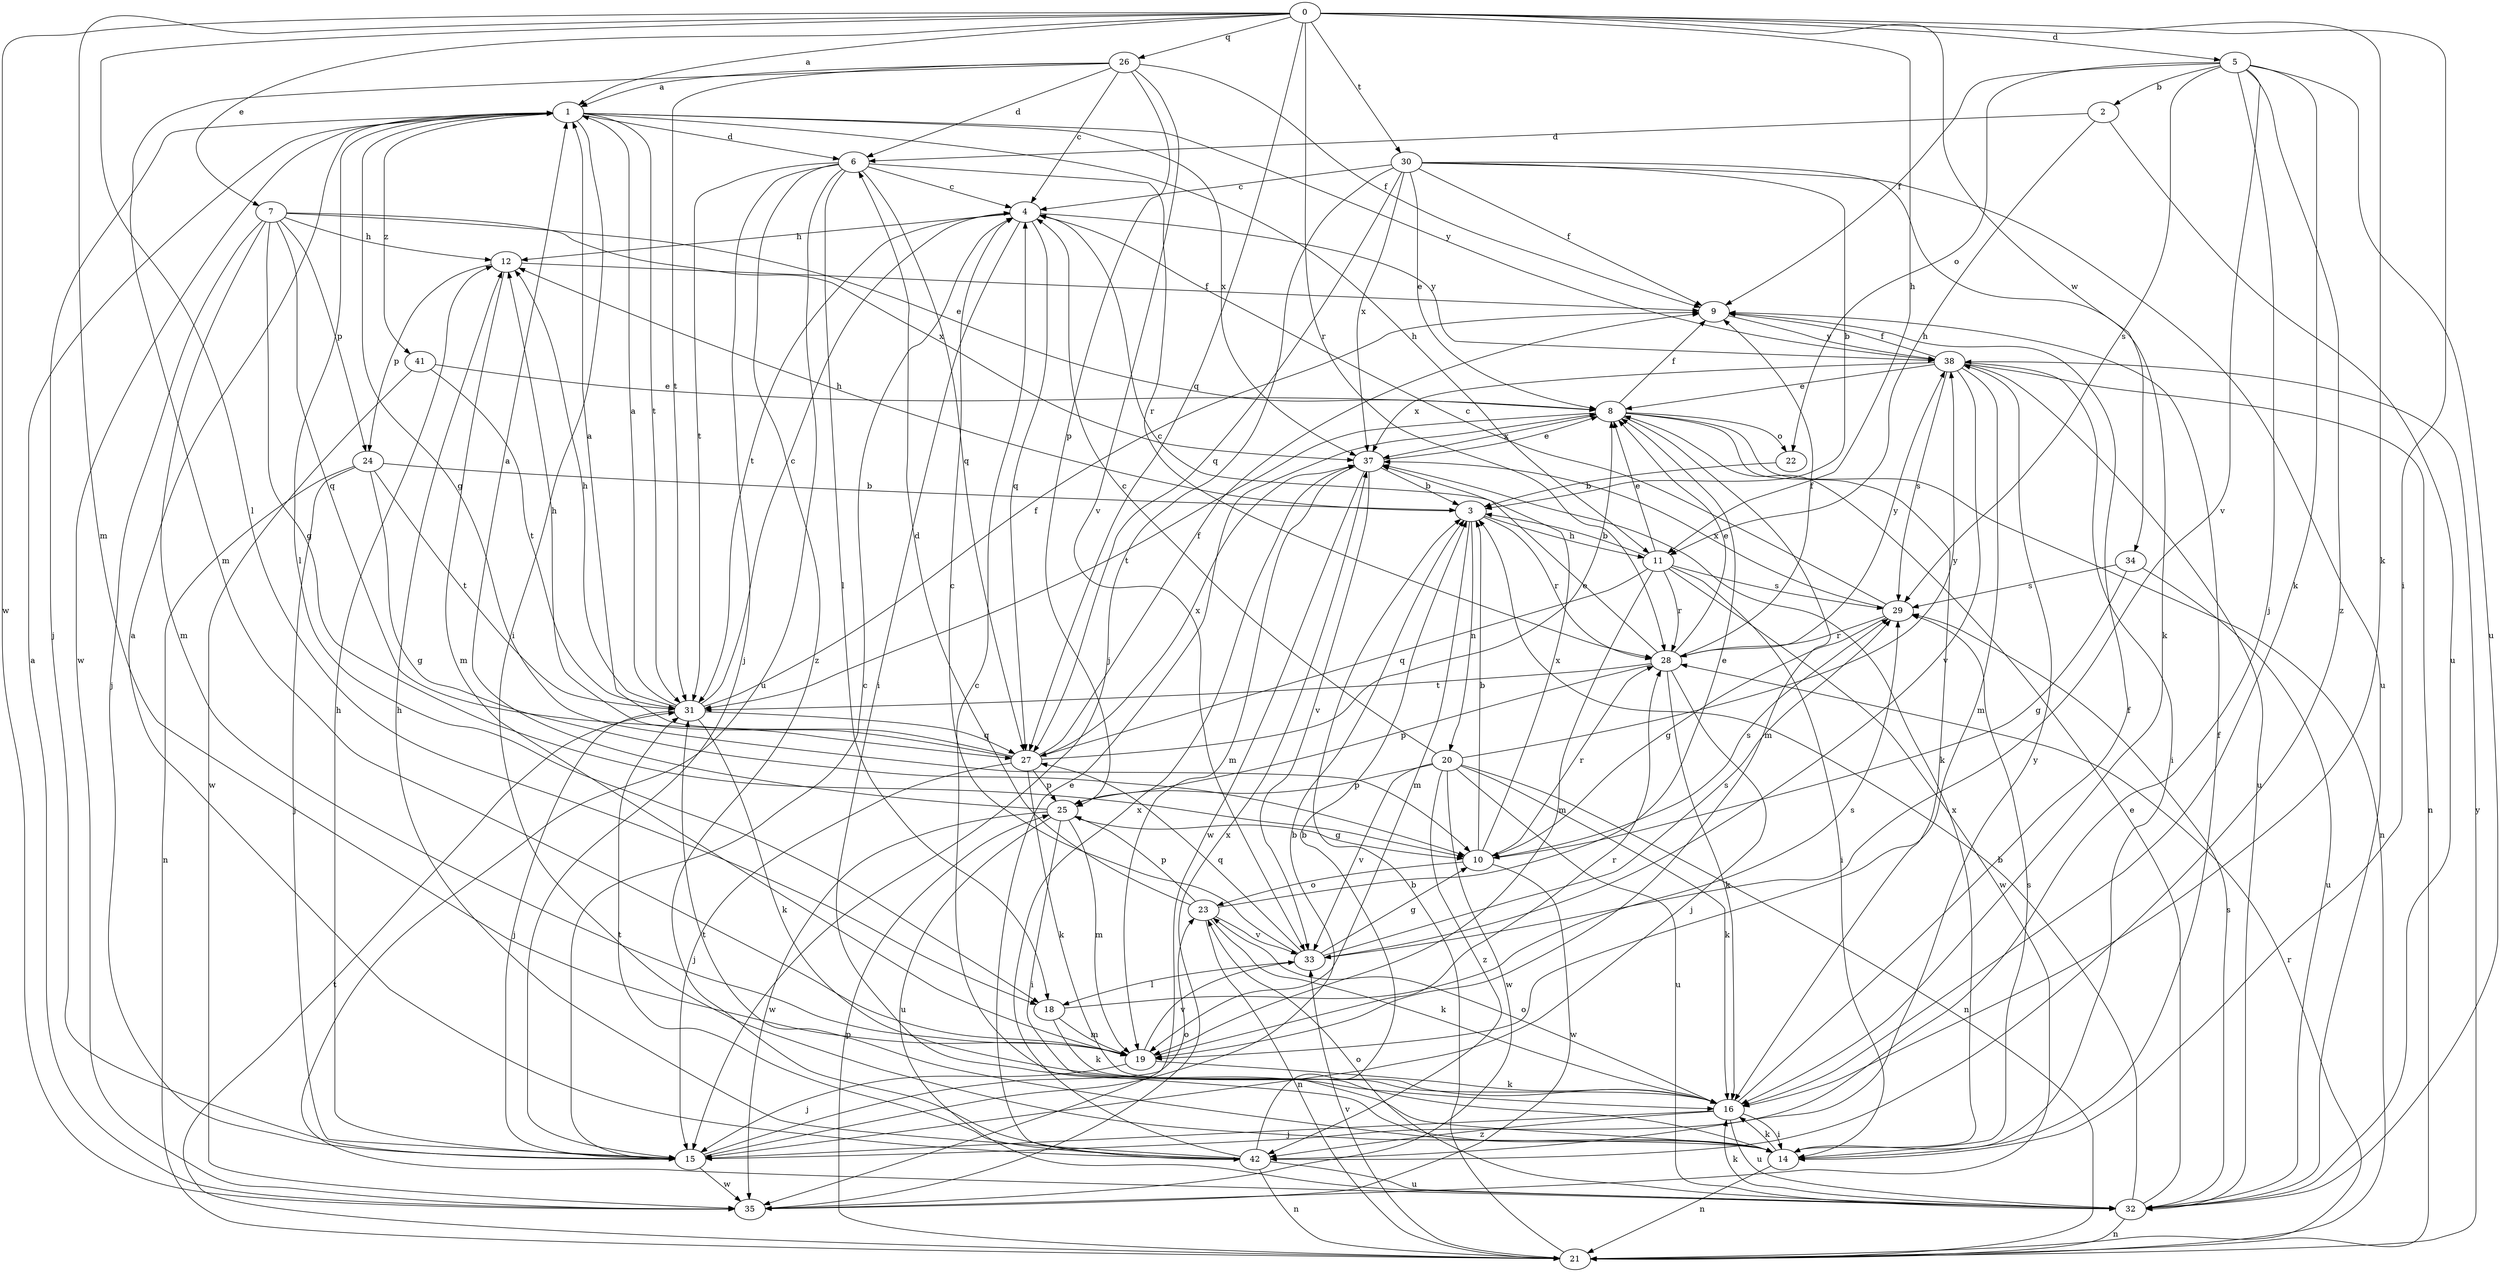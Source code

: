 strict digraph  {
0;
1;
2;
3;
4;
5;
6;
7;
8;
9;
10;
11;
12;
14;
15;
16;
18;
19;
20;
21;
22;
23;
24;
25;
26;
27;
28;
29;
30;
31;
32;
33;
34;
35;
37;
38;
41;
42;
0 -> 1  [label=a];
0 -> 5  [label=d];
0 -> 7  [label=e];
0 -> 11  [label=h];
0 -> 14  [label=i];
0 -> 16  [label=k];
0 -> 18  [label=l];
0 -> 19  [label=m];
0 -> 26  [label=q];
0 -> 27  [label=q];
0 -> 28  [label=r];
0 -> 30  [label=t];
0 -> 34  [label=w];
0 -> 35  [label=w];
1 -> 6  [label=d];
1 -> 10  [label=g];
1 -> 11  [label=h];
1 -> 14  [label=i];
1 -> 15  [label=j];
1 -> 18  [label=l];
1 -> 31  [label=t];
1 -> 35  [label=w];
1 -> 37  [label=x];
1 -> 38  [label=y];
1 -> 41  [label=z];
2 -> 6  [label=d];
2 -> 11  [label=h];
2 -> 32  [label=u];
3 -> 11  [label=h];
3 -> 12  [label=h];
3 -> 19  [label=m];
3 -> 20  [label=n];
3 -> 28  [label=r];
4 -> 12  [label=h];
4 -> 14  [label=i];
4 -> 27  [label=q];
4 -> 31  [label=t];
4 -> 38  [label=y];
5 -> 2  [label=b];
5 -> 9  [label=f];
5 -> 15  [label=j];
5 -> 16  [label=k];
5 -> 22  [label=o];
5 -> 29  [label=s];
5 -> 32  [label=u];
5 -> 33  [label=v];
5 -> 42  [label=z];
6 -> 4  [label=c];
6 -> 15  [label=j];
6 -> 18  [label=l];
6 -> 27  [label=q];
6 -> 28  [label=r];
6 -> 31  [label=t];
6 -> 32  [label=u];
6 -> 42  [label=z];
7 -> 8  [label=e];
7 -> 10  [label=g];
7 -> 12  [label=h];
7 -> 15  [label=j];
7 -> 19  [label=m];
7 -> 24  [label=p];
7 -> 27  [label=q];
7 -> 37  [label=x];
8 -> 9  [label=f];
8 -> 16  [label=k];
8 -> 19  [label=m];
8 -> 21  [label=n];
8 -> 22  [label=o];
8 -> 31  [label=t];
8 -> 37  [label=x];
9 -> 38  [label=y];
10 -> 3  [label=b];
10 -> 23  [label=o];
10 -> 28  [label=r];
10 -> 29  [label=s];
10 -> 35  [label=w];
10 -> 37  [label=x];
11 -> 3  [label=b];
11 -> 8  [label=e];
11 -> 14  [label=i];
11 -> 19  [label=m];
11 -> 27  [label=q];
11 -> 28  [label=r];
11 -> 29  [label=s];
11 -> 35  [label=w];
12 -> 9  [label=f];
12 -> 19  [label=m];
12 -> 24  [label=p];
14 -> 4  [label=c];
14 -> 9  [label=f];
14 -> 16  [label=k];
14 -> 21  [label=n];
14 -> 29  [label=s];
14 -> 31  [label=t];
14 -> 37  [label=x];
15 -> 3  [label=b];
15 -> 4  [label=c];
15 -> 12  [label=h];
15 -> 23  [label=o];
15 -> 35  [label=w];
16 -> 9  [label=f];
16 -> 14  [label=i];
16 -> 15  [label=j];
16 -> 23  [label=o];
16 -> 32  [label=u];
16 -> 42  [label=z];
18 -> 16  [label=k];
18 -> 19  [label=m];
18 -> 29  [label=s];
19 -> 15  [label=j];
19 -> 16  [label=k];
19 -> 28  [label=r];
19 -> 33  [label=v];
20 -> 4  [label=c];
20 -> 16  [label=k];
20 -> 21  [label=n];
20 -> 25  [label=p];
20 -> 32  [label=u];
20 -> 33  [label=v];
20 -> 35  [label=w];
20 -> 38  [label=y];
20 -> 42  [label=z];
21 -> 3  [label=b];
21 -> 25  [label=p];
21 -> 28  [label=r];
21 -> 31  [label=t];
21 -> 33  [label=v];
21 -> 38  [label=y];
22 -> 3  [label=b];
23 -> 6  [label=d];
23 -> 8  [label=e];
23 -> 16  [label=k];
23 -> 21  [label=n];
23 -> 25  [label=p];
23 -> 33  [label=v];
24 -> 3  [label=b];
24 -> 10  [label=g];
24 -> 15  [label=j];
24 -> 21  [label=n];
24 -> 31  [label=t];
25 -> 1  [label=a];
25 -> 10  [label=g];
25 -> 14  [label=i];
25 -> 19  [label=m];
25 -> 32  [label=u];
25 -> 35  [label=w];
26 -> 1  [label=a];
26 -> 4  [label=c];
26 -> 6  [label=d];
26 -> 9  [label=f];
26 -> 19  [label=m];
26 -> 25  [label=p];
26 -> 31  [label=t];
26 -> 33  [label=v];
27 -> 1  [label=a];
27 -> 8  [label=e];
27 -> 9  [label=f];
27 -> 12  [label=h];
27 -> 15  [label=j];
27 -> 16  [label=k];
27 -> 25  [label=p];
27 -> 37  [label=x];
28 -> 4  [label=c];
28 -> 8  [label=e];
28 -> 9  [label=f];
28 -> 15  [label=j];
28 -> 16  [label=k];
28 -> 25  [label=p];
28 -> 31  [label=t];
28 -> 38  [label=y];
29 -> 4  [label=c];
29 -> 10  [label=g];
29 -> 28  [label=r];
29 -> 37  [label=x];
30 -> 3  [label=b];
30 -> 4  [label=c];
30 -> 8  [label=e];
30 -> 9  [label=f];
30 -> 15  [label=j];
30 -> 16  [label=k];
30 -> 27  [label=q];
30 -> 32  [label=u];
30 -> 37  [label=x];
31 -> 1  [label=a];
31 -> 4  [label=c];
31 -> 9  [label=f];
31 -> 12  [label=h];
31 -> 15  [label=j];
31 -> 16  [label=k];
31 -> 27  [label=q];
32 -> 3  [label=b];
32 -> 8  [label=e];
32 -> 16  [label=k];
32 -> 21  [label=n];
32 -> 23  [label=o];
32 -> 29  [label=s];
33 -> 4  [label=c];
33 -> 10  [label=g];
33 -> 18  [label=l];
33 -> 27  [label=q];
33 -> 29  [label=s];
34 -> 10  [label=g];
34 -> 29  [label=s];
34 -> 32  [label=u];
35 -> 1  [label=a];
35 -> 37  [label=x];
37 -> 3  [label=b];
37 -> 8  [label=e];
37 -> 19  [label=m];
37 -> 33  [label=v];
37 -> 35  [label=w];
38 -> 8  [label=e];
38 -> 9  [label=f];
38 -> 14  [label=i];
38 -> 19  [label=m];
38 -> 21  [label=n];
38 -> 29  [label=s];
38 -> 32  [label=u];
38 -> 33  [label=v];
38 -> 37  [label=x];
41 -> 8  [label=e];
41 -> 31  [label=t];
41 -> 35  [label=w];
42 -> 1  [label=a];
42 -> 3  [label=b];
42 -> 8  [label=e];
42 -> 12  [label=h];
42 -> 21  [label=n];
42 -> 31  [label=t];
42 -> 32  [label=u];
42 -> 37  [label=x];
42 -> 38  [label=y];
}
